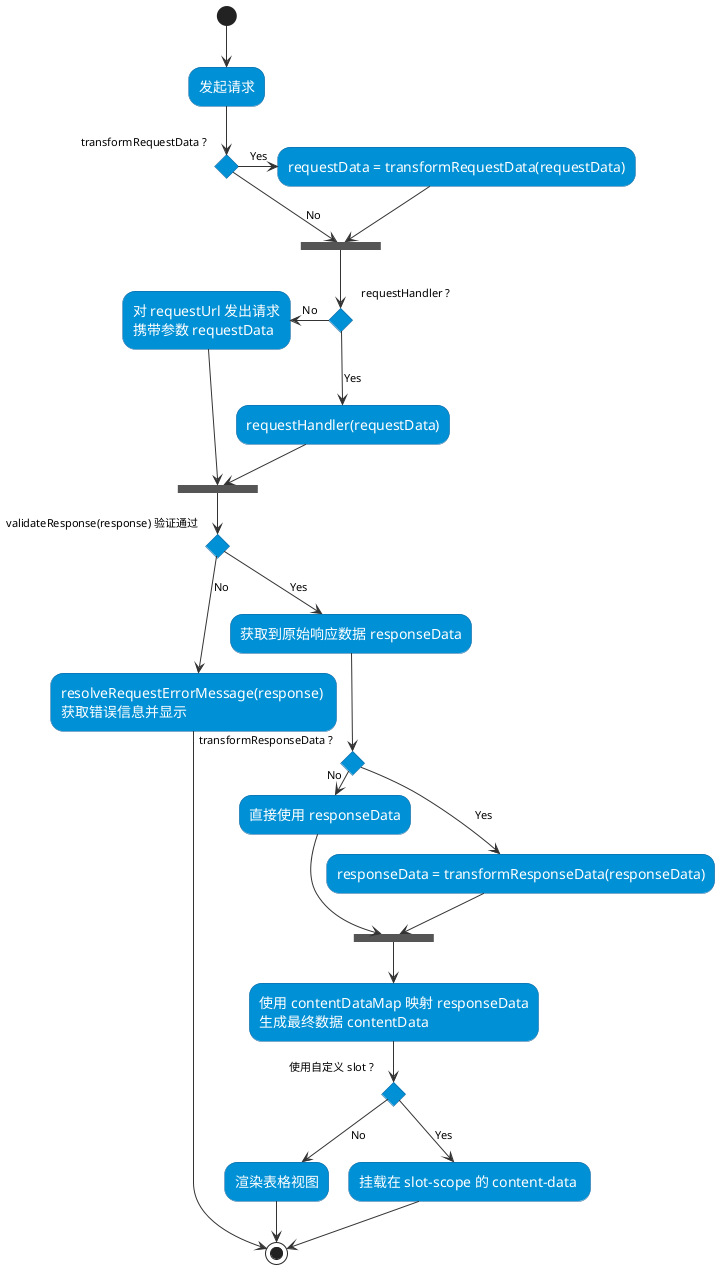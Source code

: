 @startuml request-flow

skinparam activity {
  roundCorner 15
  FontColor          #fff
  FontSize           14
  BackgroundColor    #0090D5
  BorderColor        #14639c
  ArrowColor         #333
}

(*) --> "发起请求"

if "transformRequestData ?" then
  -right->[Yes] "requestData = transformRequestData(requestData)"
  --> ===TRANSREQ===
else
  -->[No] ===TRANSREQ===
endif

if "requestHandler ?" then
  -left->[No] "对 requestUrl 发出请求\n携带参数 requestData"
  --> ===RESPONSE===
else
  -->[Yes] "requestHandler(requestData)"
  --> ===RESPONSE===
endif

if "validateResponse(response) 验证通过"
  -->[No] "resolveRequestErrorMessage(response) \n获取错误信息并显示"
  -->(*)
else
  -->[Yes] "获取到原始响应数据 responseData"
  if "transformResponseData ?" then
    -right->[No] "直接使用 responseData"
    --> ===TRANS_RES===
  else
    -->[Yes] "responseData = transformResponseData(responseData)"
    --> ===TRANS_RES===
  endif
endif

--> "使用 contentDataMap 映射 responseData\n生成最终数据 contentData"

if "使用自定义 slot ?" then
  -->[No] "渲染表格视图"
  -->(*)
else
  -->[Yes] "挂载在 slot-scope 的 content-data "
  -->(*)
endif

@enduml
